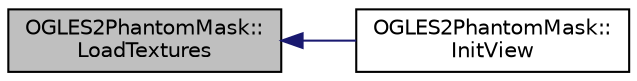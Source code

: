 digraph "OGLES2PhantomMask::LoadTextures"
{
  edge [fontname="Helvetica",fontsize="10",labelfontname="Helvetica",labelfontsize="10"];
  node [fontname="Helvetica",fontsize="10",shape=record];
  rankdir="LR";
  Node1 [label="OGLES2PhantomMask::\lLoadTextures",height=0.2,width=0.4,color="black", fillcolor="grey75", style="filled", fontcolor="black"];
  Node1 -> Node2 [dir="back",color="midnightblue",fontsize="10",style="solid"];
  Node2 [label="OGLES2PhantomMask::\lInitView",height=0.2,width=0.4,color="black", fillcolor="white", style="filled",URL="$class_o_g_l_e_s2_phantom_mask.html#a61ebd3e9c942b72ee032ec23a3814747"];
}
